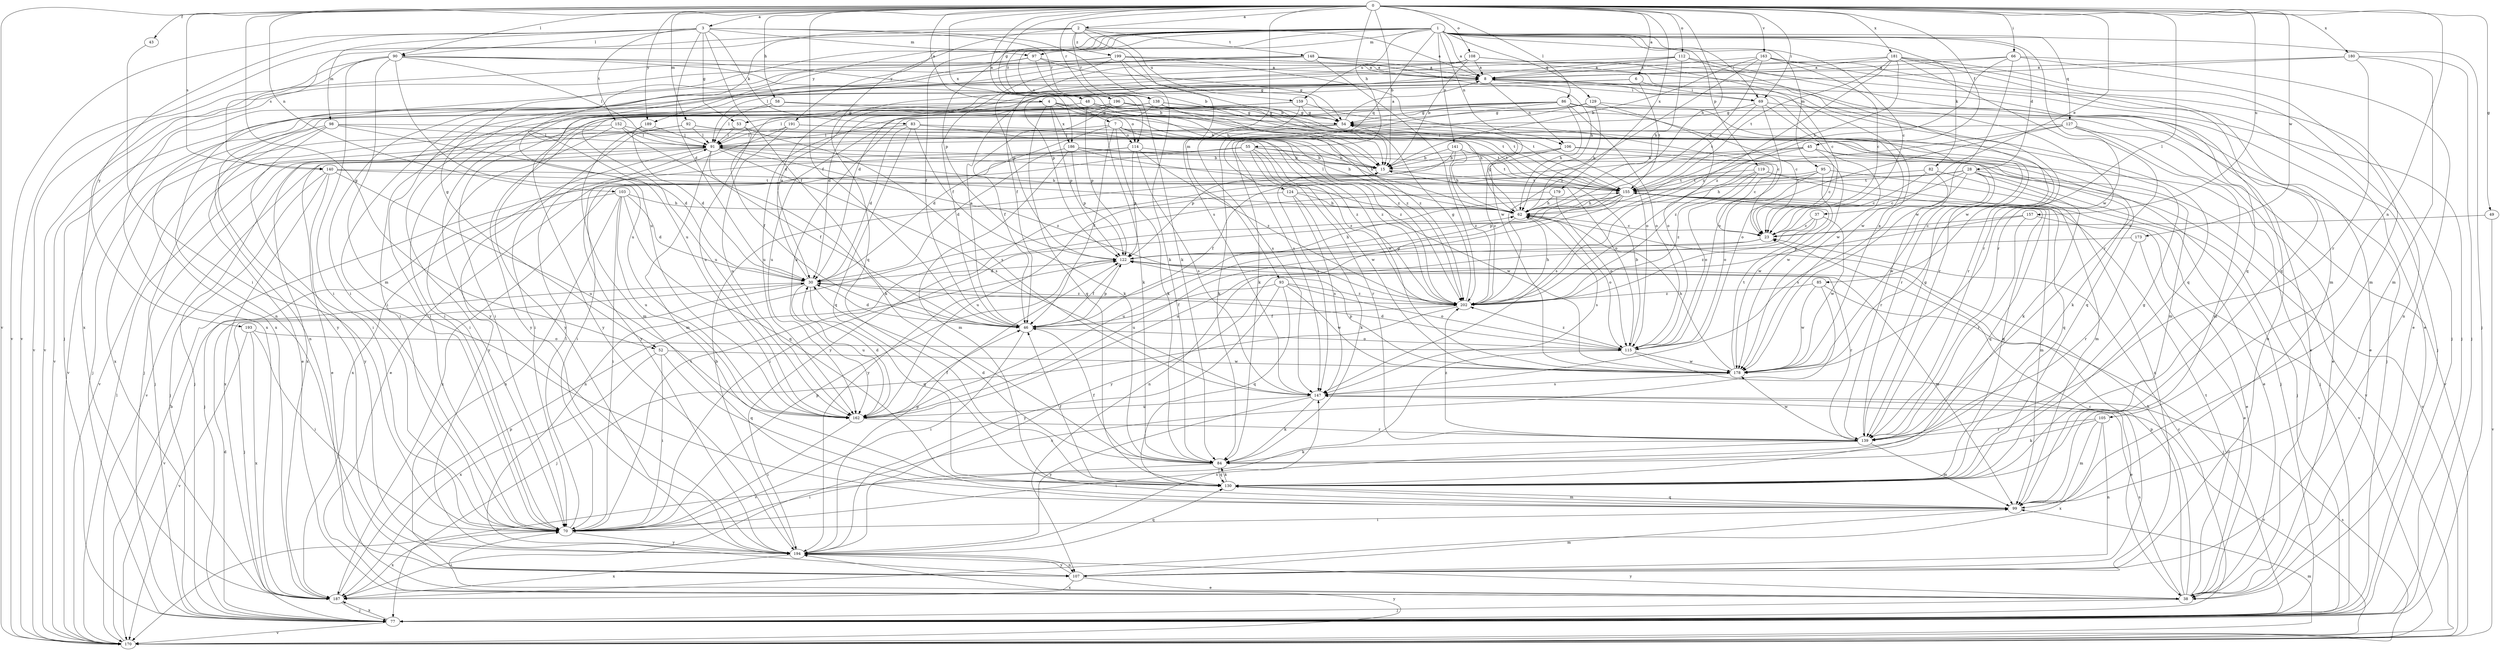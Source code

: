 strict digraph  {
0;
1;
2;
3;
4;
6;
7;
8;
15;
23;
28;
30;
37;
38;
43;
45;
46;
48;
49;
52;
53;
54;
55;
58;
62;
66;
69;
70;
77;
82;
83;
84;
85;
86;
90;
91;
92;
93;
95;
97;
98;
99;
103;
105;
106;
107;
108;
112;
114;
115;
119;
122;
124;
127;
129;
130;
138;
139;
140;
141;
147;
148;
152;
155;
157;
159;
162;
163;
170;
173;
178;
179;
180;
181;
186;
187;
189;
191;
193;
194;
196;
199;
202;
0 -> 2  [label=a];
0 -> 3  [label=a];
0 -> 4  [label=a];
0 -> 6  [label=a];
0 -> 7  [label=a];
0 -> 15  [label=b];
0 -> 37  [label=e];
0 -> 43  [label=f];
0 -> 45  [label=f];
0 -> 46  [label=f];
0 -> 48  [label=g];
0 -> 49  [label=g];
0 -> 52  [label=g];
0 -> 55  [label=h];
0 -> 58  [label=h];
0 -> 62  [label=h];
0 -> 66  [label=i];
0 -> 69  [label=i];
0 -> 85  [label=l];
0 -> 86  [label=l];
0 -> 90  [label=l];
0 -> 92  [label=m];
0 -> 93  [label=m];
0 -> 103  [label=n];
0 -> 105  [label=n];
0 -> 108  [label=o];
0 -> 112  [label=o];
0 -> 138  [label=r];
0 -> 140  [label=s];
0 -> 157  [label=u];
0 -> 163  [label=v];
0 -> 170  [label=v];
0 -> 173  [label=w];
0 -> 179  [label=x];
0 -> 180  [label=x];
0 -> 181  [label=x];
0 -> 186  [label=x];
0 -> 189  [label=y];
1 -> 8  [label=a];
1 -> 23  [label=c];
1 -> 28  [label=d];
1 -> 46  [label=f];
1 -> 52  [label=g];
1 -> 69  [label=i];
1 -> 77  [label=j];
1 -> 82  [label=k];
1 -> 95  [label=m];
1 -> 97  [label=m];
1 -> 106  [label=n];
1 -> 114  [label=o];
1 -> 119  [label=p];
1 -> 122  [label=p];
1 -> 124  [label=q];
1 -> 127  [label=q];
1 -> 129  [label=q];
1 -> 140  [label=s];
1 -> 141  [label=s];
1 -> 159  [label=u];
1 -> 178  [label=w];
1 -> 189  [label=y];
1 -> 191  [label=y];
1 -> 196  [label=z];
2 -> 8  [label=a];
2 -> 130  [label=q];
2 -> 138  [label=r];
2 -> 147  [label=s];
2 -> 148  [label=t];
2 -> 159  [label=u];
2 -> 162  [label=u];
2 -> 170  [label=v];
2 -> 199  [label=z];
3 -> 15  [label=b];
3 -> 30  [label=d];
3 -> 46  [label=f];
3 -> 53  [label=g];
3 -> 83  [label=k];
3 -> 90  [label=l];
3 -> 97  [label=m];
3 -> 98  [label=m];
3 -> 138  [label=r];
3 -> 152  [label=t];
3 -> 170  [label=v];
3 -> 193  [label=y];
4 -> 15  [label=b];
4 -> 53  [label=g];
4 -> 114  [label=o];
4 -> 122  [label=p];
4 -> 130  [label=q];
4 -> 155  [label=t];
4 -> 170  [label=v];
4 -> 186  [label=x];
4 -> 202  [label=z];
6 -> 30  [label=d];
6 -> 69  [label=i];
6 -> 155  [label=t];
6 -> 170  [label=v];
7 -> 30  [label=d];
7 -> 46  [label=f];
7 -> 77  [label=j];
7 -> 84  [label=k];
7 -> 114  [label=o];
7 -> 155  [label=t];
7 -> 178  [label=w];
7 -> 202  [label=z];
8 -> 69  [label=i];
8 -> 70  [label=i];
8 -> 77  [label=j];
8 -> 106  [label=n];
8 -> 130  [label=q];
8 -> 178  [label=w];
8 -> 194  [label=y];
15 -> 155  [label=t];
23 -> 122  [label=p];
23 -> 162  [label=u];
28 -> 23  [label=c];
28 -> 46  [label=f];
28 -> 77  [label=j];
28 -> 84  [label=k];
28 -> 147  [label=s];
28 -> 155  [label=t];
28 -> 170  [label=v];
28 -> 178  [label=w];
30 -> 8  [label=a];
30 -> 77  [label=j];
30 -> 130  [label=q];
30 -> 162  [label=u];
30 -> 170  [label=v];
30 -> 202  [label=z];
37 -> 23  [label=c];
37 -> 162  [label=u];
37 -> 178  [label=w];
37 -> 202  [label=z];
38 -> 62  [label=h];
38 -> 70  [label=i];
38 -> 77  [label=j];
38 -> 122  [label=p];
38 -> 147  [label=s];
38 -> 155  [label=t];
38 -> 194  [label=y];
43 -> 70  [label=i];
45 -> 15  [label=b];
45 -> 23  [label=c];
45 -> 77  [label=j];
45 -> 84  [label=k];
45 -> 147  [label=s];
45 -> 194  [label=y];
46 -> 8  [label=a];
46 -> 30  [label=d];
46 -> 70  [label=i];
46 -> 115  [label=o];
46 -> 122  [label=p];
48 -> 15  [label=b];
48 -> 54  [label=g];
48 -> 70  [label=i];
48 -> 122  [label=p];
48 -> 139  [label=r];
48 -> 194  [label=y];
49 -> 23  [label=c];
49 -> 170  [label=v];
52 -> 70  [label=i];
52 -> 130  [label=q];
52 -> 178  [label=w];
52 -> 187  [label=x];
53 -> 46  [label=f];
53 -> 91  [label=l];
53 -> 147  [label=s];
53 -> 170  [label=v];
54 -> 8  [label=a];
54 -> 84  [label=k];
54 -> 91  [label=l];
55 -> 15  [label=b];
55 -> 23  [label=c];
55 -> 38  [label=e];
55 -> 70  [label=i];
55 -> 139  [label=r];
55 -> 170  [label=v];
55 -> 178  [label=w];
55 -> 202  [label=z];
58 -> 54  [label=g];
58 -> 91  [label=l];
58 -> 155  [label=t];
58 -> 162  [label=u];
62 -> 23  [label=c];
62 -> 54  [label=g];
62 -> 115  [label=o];
62 -> 147  [label=s];
62 -> 162  [label=u];
66 -> 8  [label=a];
66 -> 38  [label=e];
66 -> 99  [label=m];
66 -> 178  [label=w];
66 -> 187  [label=x];
66 -> 202  [label=z];
69 -> 54  [label=g];
69 -> 107  [label=n];
69 -> 115  [label=o];
69 -> 155  [label=t];
69 -> 178  [label=w];
70 -> 91  [label=l];
70 -> 122  [label=p];
70 -> 155  [label=t];
70 -> 187  [label=x];
70 -> 194  [label=y];
77 -> 23  [label=c];
77 -> 30  [label=d];
77 -> 170  [label=v];
77 -> 187  [label=x];
82 -> 23  [label=c];
82 -> 38  [label=e];
82 -> 139  [label=r];
82 -> 155  [label=t];
83 -> 30  [label=d];
83 -> 62  [label=h];
83 -> 84  [label=k];
83 -> 91  [label=l];
83 -> 130  [label=q];
83 -> 139  [label=r];
84 -> 30  [label=d];
84 -> 46  [label=f];
84 -> 70  [label=i];
84 -> 130  [label=q];
85 -> 77  [label=j];
85 -> 178  [label=w];
85 -> 187  [label=x];
85 -> 202  [label=z];
86 -> 23  [label=c];
86 -> 38  [label=e];
86 -> 54  [label=g];
86 -> 62  [label=h];
86 -> 84  [label=k];
86 -> 91  [label=l];
86 -> 107  [label=n];
86 -> 115  [label=o];
86 -> 139  [label=r];
86 -> 162  [label=u];
90 -> 8  [label=a];
90 -> 15  [label=b];
90 -> 54  [label=g];
90 -> 70  [label=i];
90 -> 91  [label=l];
90 -> 99  [label=m];
90 -> 162  [label=u];
90 -> 170  [label=v];
90 -> 187  [label=x];
91 -> 15  [label=b];
91 -> 38  [label=e];
91 -> 46  [label=f];
91 -> 62  [label=h];
91 -> 77  [label=j];
91 -> 99  [label=m];
91 -> 147  [label=s];
91 -> 194  [label=y];
91 -> 202  [label=z];
92 -> 62  [label=h];
92 -> 70  [label=i];
92 -> 91  [label=l];
92 -> 155  [label=t];
92 -> 187  [label=x];
93 -> 46  [label=f];
93 -> 115  [label=o];
93 -> 130  [label=q];
93 -> 178  [label=w];
93 -> 194  [label=y];
93 -> 202  [label=z];
95 -> 107  [label=n];
95 -> 115  [label=o];
95 -> 155  [label=t];
95 -> 178  [label=w];
95 -> 187  [label=x];
97 -> 8  [label=a];
97 -> 54  [label=g];
97 -> 84  [label=k];
97 -> 107  [label=n];
97 -> 170  [label=v];
98 -> 30  [label=d];
98 -> 38  [label=e];
98 -> 70  [label=i];
98 -> 77  [label=j];
98 -> 91  [label=l];
98 -> 202  [label=z];
99 -> 70  [label=i];
99 -> 130  [label=q];
103 -> 30  [label=d];
103 -> 62  [label=h];
103 -> 70  [label=i];
103 -> 77  [label=j];
103 -> 107  [label=n];
103 -> 130  [label=q];
103 -> 162  [label=u];
105 -> 84  [label=k];
105 -> 99  [label=m];
105 -> 107  [label=n];
105 -> 139  [label=r];
105 -> 187  [label=x];
106 -> 15  [label=b];
106 -> 77  [label=j];
106 -> 122  [label=p];
106 -> 170  [label=v];
106 -> 202  [label=z];
107 -> 23  [label=c];
107 -> 38  [label=e];
107 -> 99  [label=m];
107 -> 187  [label=x];
107 -> 194  [label=y];
108 -> 8  [label=a];
108 -> 15  [label=b];
108 -> 23  [label=c];
108 -> 46  [label=f];
108 -> 77  [label=j];
108 -> 122  [label=p];
112 -> 8  [label=a];
112 -> 62  [label=h];
112 -> 70  [label=i];
112 -> 122  [label=p];
112 -> 130  [label=q];
112 -> 178  [label=w];
114 -> 15  [label=b];
114 -> 77  [label=j];
114 -> 122  [label=p];
114 -> 147  [label=s];
114 -> 187  [label=x];
114 -> 202  [label=z];
115 -> 15  [label=b];
115 -> 30  [label=d];
115 -> 38  [label=e];
115 -> 170  [label=v];
115 -> 178  [label=w];
115 -> 202  [label=z];
119 -> 62  [label=h];
119 -> 99  [label=m];
119 -> 115  [label=o];
119 -> 130  [label=q];
119 -> 155  [label=t];
119 -> 202  [label=z];
122 -> 30  [label=d];
122 -> 46  [label=f];
122 -> 62  [label=h];
122 -> 99  [label=m];
122 -> 139  [label=r];
124 -> 62  [label=h];
124 -> 84  [label=k];
124 -> 130  [label=q];
124 -> 147  [label=s];
124 -> 162  [label=u];
127 -> 38  [label=e];
127 -> 91  [label=l];
127 -> 99  [label=m];
127 -> 115  [label=o];
127 -> 170  [label=v];
127 -> 202  [label=z];
129 -> 38  [label=e];
129 -> 54  [label=g];
129 -> 62  [label=h];
129 -> 115  [label=o];
129 -> 147  [label=s];
129 -> 162  [label=u];
130 -> 46  [label=f];
130 -> 54  [label=g];
130 -> 84  [label=k];
130 -> 99  [label=m];
138 -> 54  [label=g];
138 -> 62  [label=h];
138 -> 70  [label=i];
138 -> 84  [label=k];
138 -> 115  [label=o];
138 -> 162  [label=u];
138 -> 194  [label=y];
138 -> 202  [label=z];
139 -> 54  [label=g];
139 -> 70  [label=i];
139 -> 84  [label=k];
139 -> 99  [label=m];
139 -> 178  [label=w];
139 -> 202  [label=z];
140 -> 77  [label=j];
140 -> 155  [label=t];
140 -> 162  [label=u];
140 -> 178  [label=w];
140 -> 187  [label=x];
140 -> 194  [label=y];
141 -> 15  [label=b];
141 -> 62  [label=h];
141 -> 147  [label=s];
141 -> 155  [label=t];
141 -> 202  [label=z];
147 -> 84  [label=k];
147 -> 162  [label=u];
147 -> 170  [label=v];
147 -> 194  [label=y];
148 -> 8  [label=a];
148 -> 62  [label=h];
148 -> 70  [label=i];
148 -> 91  [label=l];
148 -> 139  [label=r];
148 -> 187  [label=x];
148 -> 202  [label=z];
152 -> 70  [label=i];
152 -> 84  [label=k];
152 -> 91  [label=l];
152 -> 187  [label=x];
152 -> 202  [label=z];
155 -> 62  [label=h];
155 -> 70  [label=i];
155 -> 91  [label=l];
155 -> 99  [label=m];
155 -> 107  [label=n];
155 -> 122  [label=p];
155 -> 130  [label=q];
155 -> 170  [label=v];
155 -> 194  [label=y];
157 -> 23  [label=c];
157 -> 38  [label=e];
157 -> 139  [label=r];
157 -> 194  [label=y];
159 -> 23  [label=c];
159 -> 54  [label=g];
159 -> 70  [label=i];
159 -> 147  [label=s];
159 -> 194  [label=y];
162 -> 30  [label=d];
162 -> 46  [label=f];
162 -> 70  [label=i];
162 -> 139  [label=r];
163 -> 8  [label=a];
163 -> 15  [label=b];
163 -> 23  [label=c];
163 -> 38  [label=e];
163 -> 62  [label=h];
163 -> 77  [label=j];
163 -> 202  [label=z];
170 -> 15  [label=b];
170 -> 91  [label=l];
170 -> 99  [label=m];
170 -> 147  [label=s];
170 -> 194  [label=y];
173 -> 38  [label=e];
173 -> 122  [label=p];
173 -> 139  [label=r];
178 -> 8  [label=a];
178 -> 62  [label=h];
178 -> 122  [label=p];
178 -> 147  [label=s];
178 -> 155  [label=t];
179 -> 62  [label=h];
179 -> 107  [label=n];
179 -> 115  [label=o];
180 -> 8  [label=a];
180 -> 30  [label=d];
180 -> 77  [label=j];
180 -> 99  [label=m];
180 -> 139  [label=r];
181 -> 8  [label=a];
181 -> 30  [label=d];
181 -> 62  [label=h];
181 -> 99  [label=m];
181 -> 107  [label=n];
181 -> 130  [label=q];
181 -> 139  [label=r];
181 -> 155  [label=t];
181 -> 202  [label=z];
186 -> 15  [label=b];
186 -> 30  [label=d];
186 -> 99  [label=m];
186 -> 115  [label=o];
186 -> 122  [label=p];
186 -> 178  [label=w];
187 -> 77  [label=j];
187 -> 122  [label=p];
189 -> 30  [label=d];
189 -> 91  [label=l];
189 -> 99  [label=m];
191 -> 91  [label=l];
191 -> 99  [label=m];
191 -> 130  [label=q];
191 -> 162  [label=u];
191 -> 194  [label=y];
193 -> 70  [label=i];
193 -> 115  [label=o];
193 -> 170  [label=v];
193 -> 187  [label=x];
194 -> 15  [label=b];
194 -> 107  [label=n];
194 -> 122  [label=p];
194 -> 130  [label=q];
194 -> 147  [label=s];
194 -> 187  [label=x];
196 -> 46  [label=f];
196 -> 54  [label=g];
196 -> 70  [label=i];
196 -> 77  [label=j];
196 -> 155  [label=t];
196 -> 162  [label=u];
196 -> 194  [label=y];
196 -> 202  [label=z];
199 -> 8  [label=a];
199 -> 15  [label=b];
199 -> 46  [label=f];
199 -> 77  [label=j];
199 -> 84  [label=k];
199 -> 139  [label=r];
199 -> 162  [label=u];
199 -> 178  [label=w];
202 -> 46  [label=f];
202 -> 54  [label=g];
202 -> 62  [label=h];
202 -> 77  [label=j];
}
